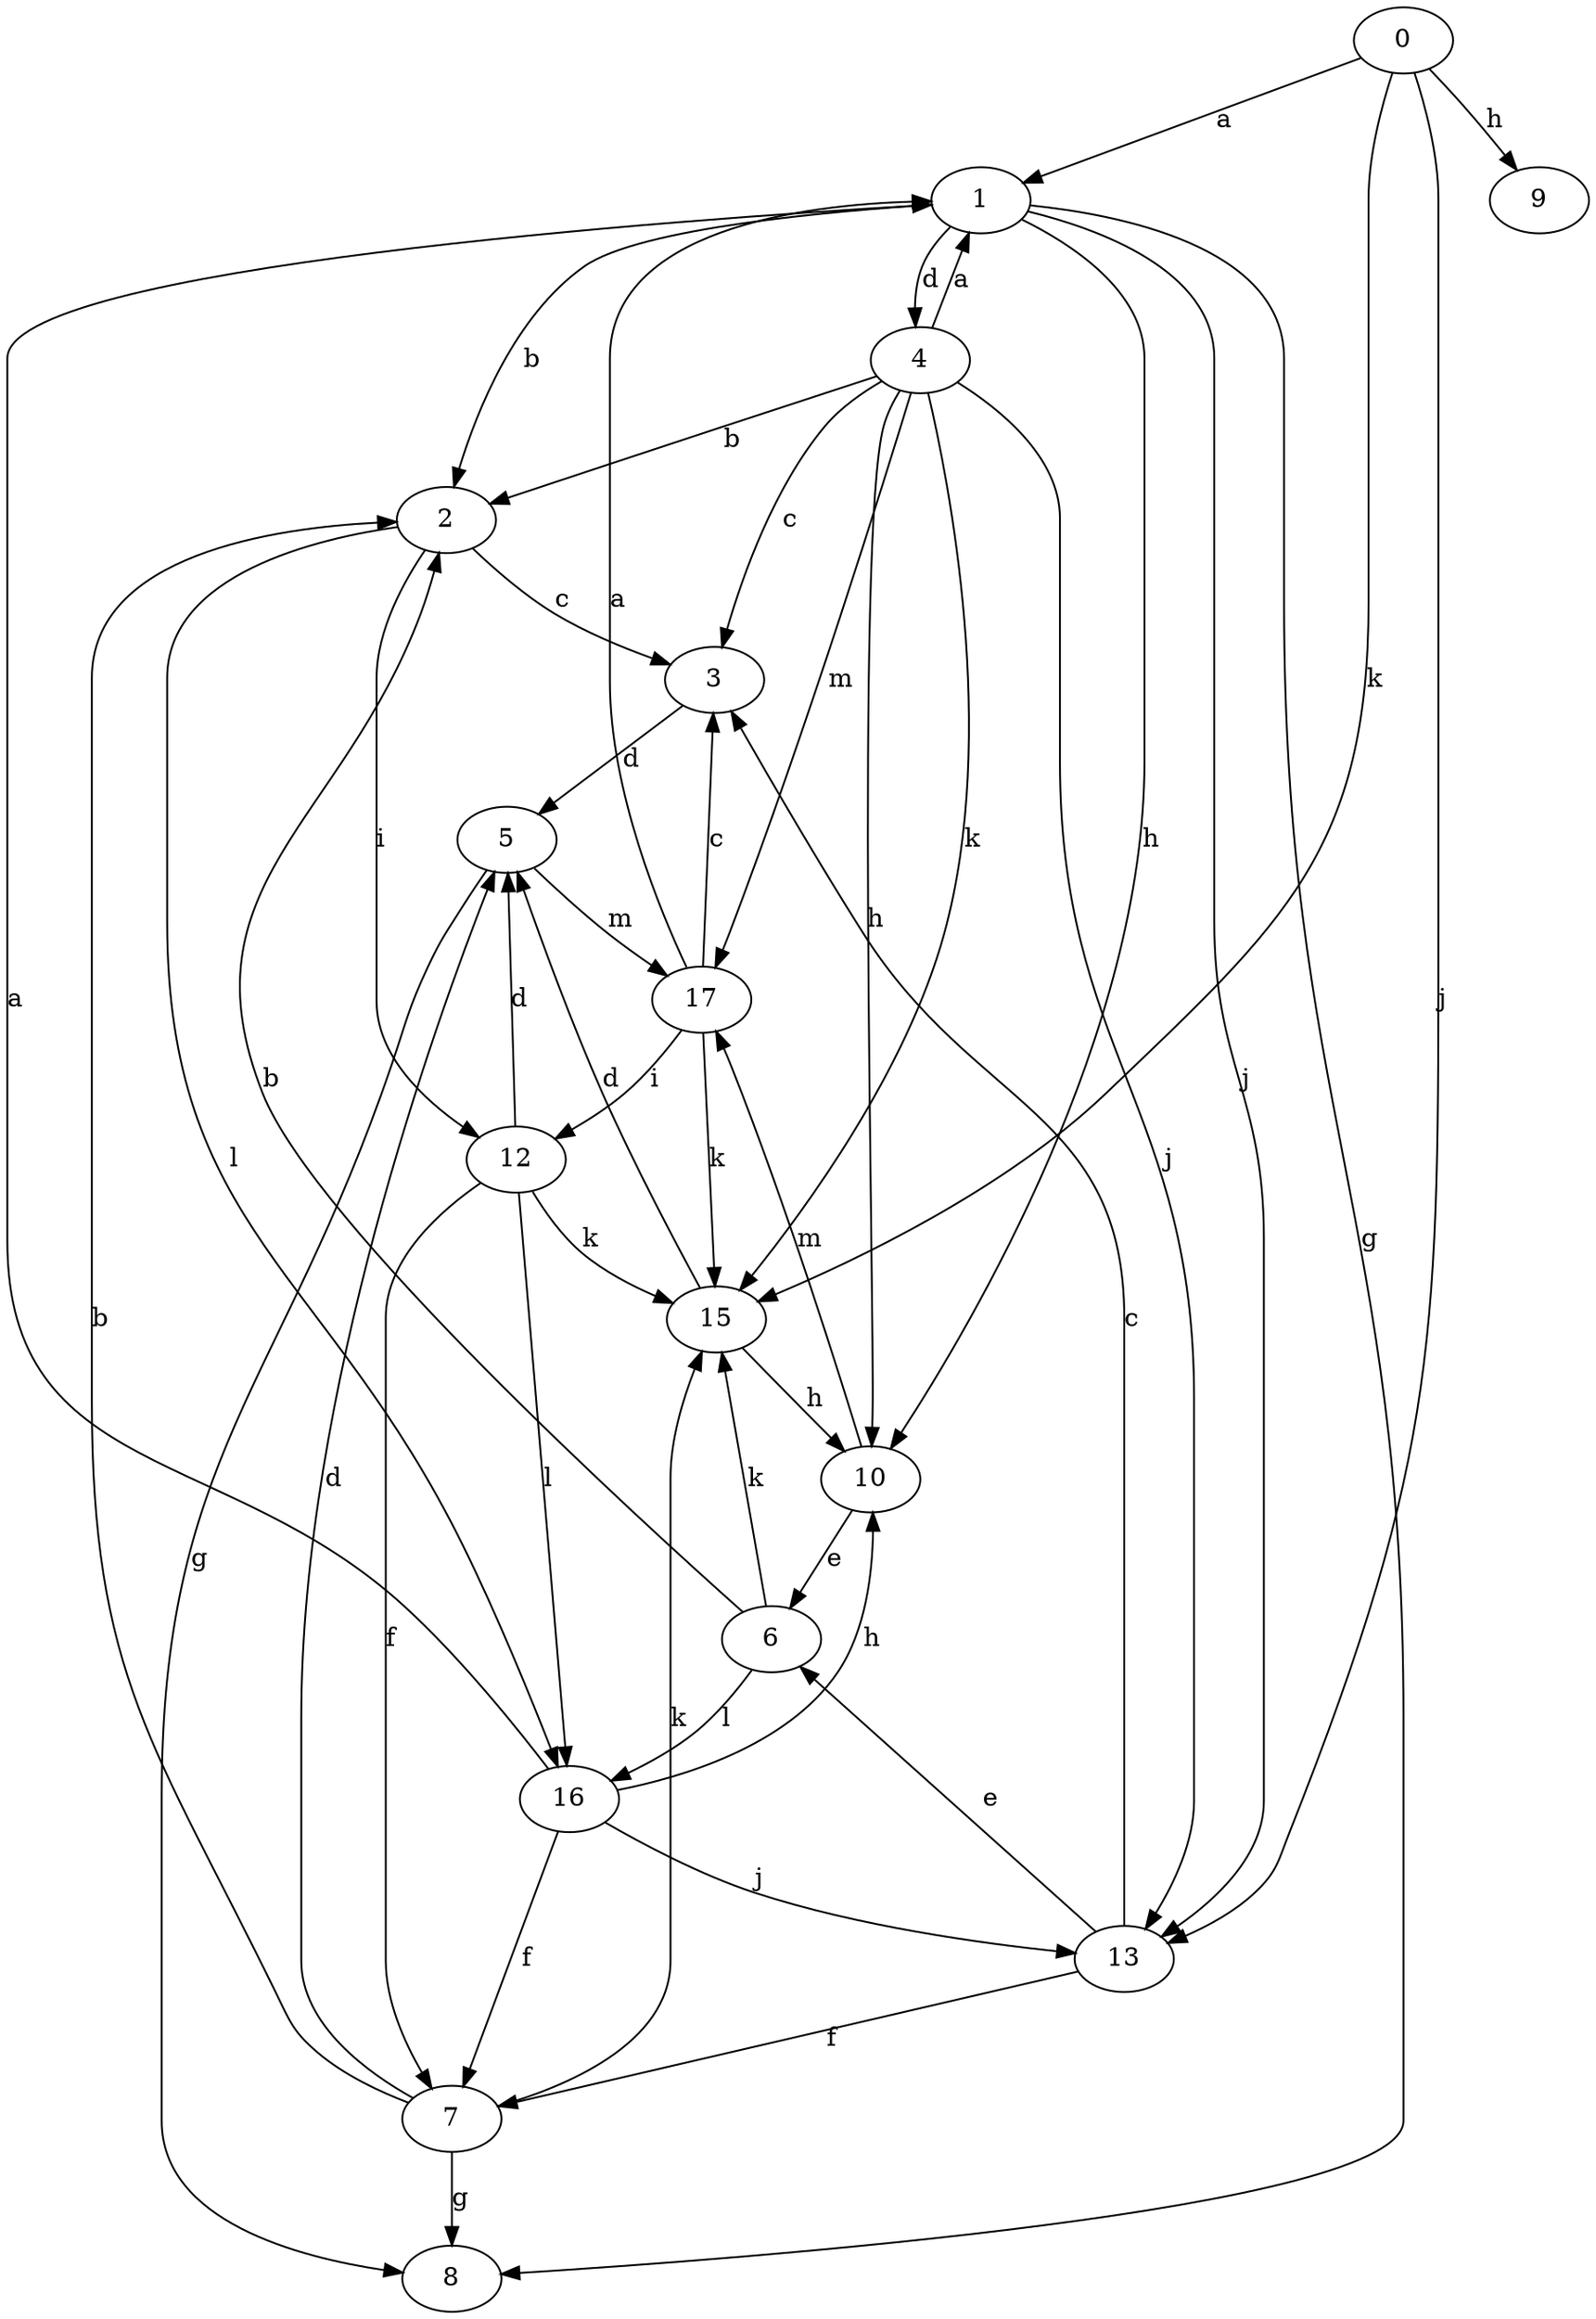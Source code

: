 strict digraph  {
1;
2;
3;
4;
5;
6;
7;
8;
9;
10;
0;
12;
13;
15;
16;
17;
1 -> 2  [label=b];
1 -> 4  [label=d];
1 -> 8  [label=g];
1 -> 10  [label=h];
1 -> 13  [label=j];
2 -> 3  [label=c];
2 -> 12  [label=i];
2 -> 16  [label=l];
3 -> 5  [label=d];
4 -> 1  [label=a];
4 -> 2  [label=b];
4 -> 3  [label=c];
4 -> 10  [label=h];
4 -> 13  [label=j];
4 -> 15  [label=k];
4 -> 17  [label=m];
5 -> 8  [label=g];
5 -> 17  [label=m];
6 -> 2  [label=b];
6 -> 15  [label=k];
6 -> 16  [label=l];
7 -> 2  [label=b];
7 -> 5  [label=d];
7 -> 8  [label=g];
7 -> 15  [label=k];
10 -> 6  [label=e];
10 -> 17  [label=m];
0 -> 1  [label=a];
0 -> 9  [label=h];
0 -> 13  [label=j];
0 -> 15  [label=k];
12 -> 5  [label=d];
12 -> 7  [label=f];
12 -> 15  [label=k];
12 -> 16  [label=l];
13 -> 3  [label=c];
13 -> 6  [label=e];
13 -> 7  [label=f];
15 -> 5  [label=d];
15 -> 10  [label=h];
16 -> 1  [label=a];
16 -> 7  [label=f];
16 -> 10  [label=h];
16 -> 13  [label=j];
17 -> 1  [label=a];
17 -> 3  [label=c];
17 -> 12  [label=i];
17 -> 15  [label=k];
}
